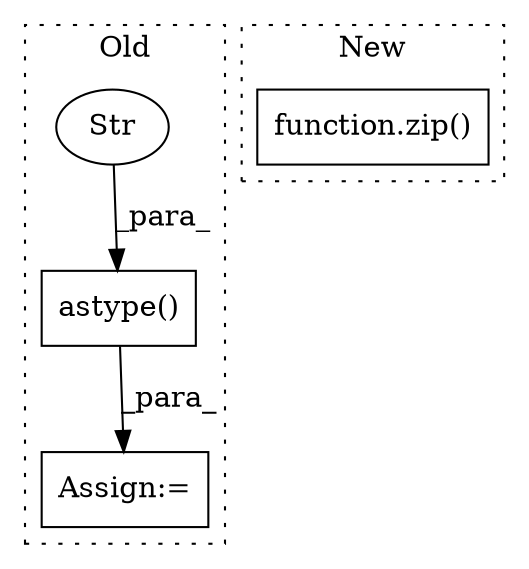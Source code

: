 digraph G {
subgraph cluster0 {
1 [label="astype()" a="75" s="13008,13052" l="39,1" shape="box"];
3 [label="Assign:=" a="68" s="13556" l="4" shape="box"];
4 [label="Str" a="66" s="13047" l="5" shape="ellipse"];
label = "Old";
style="dotted";
}
subgraph cluster1 {
2 [label="function.zip()" a="75" s="4878,4910" l="4,1" shape="box"];
label = "New";
style="dotted";
}
1 -> 3 [label="_para_"];
4 -> 1 [label="_para_"];
}